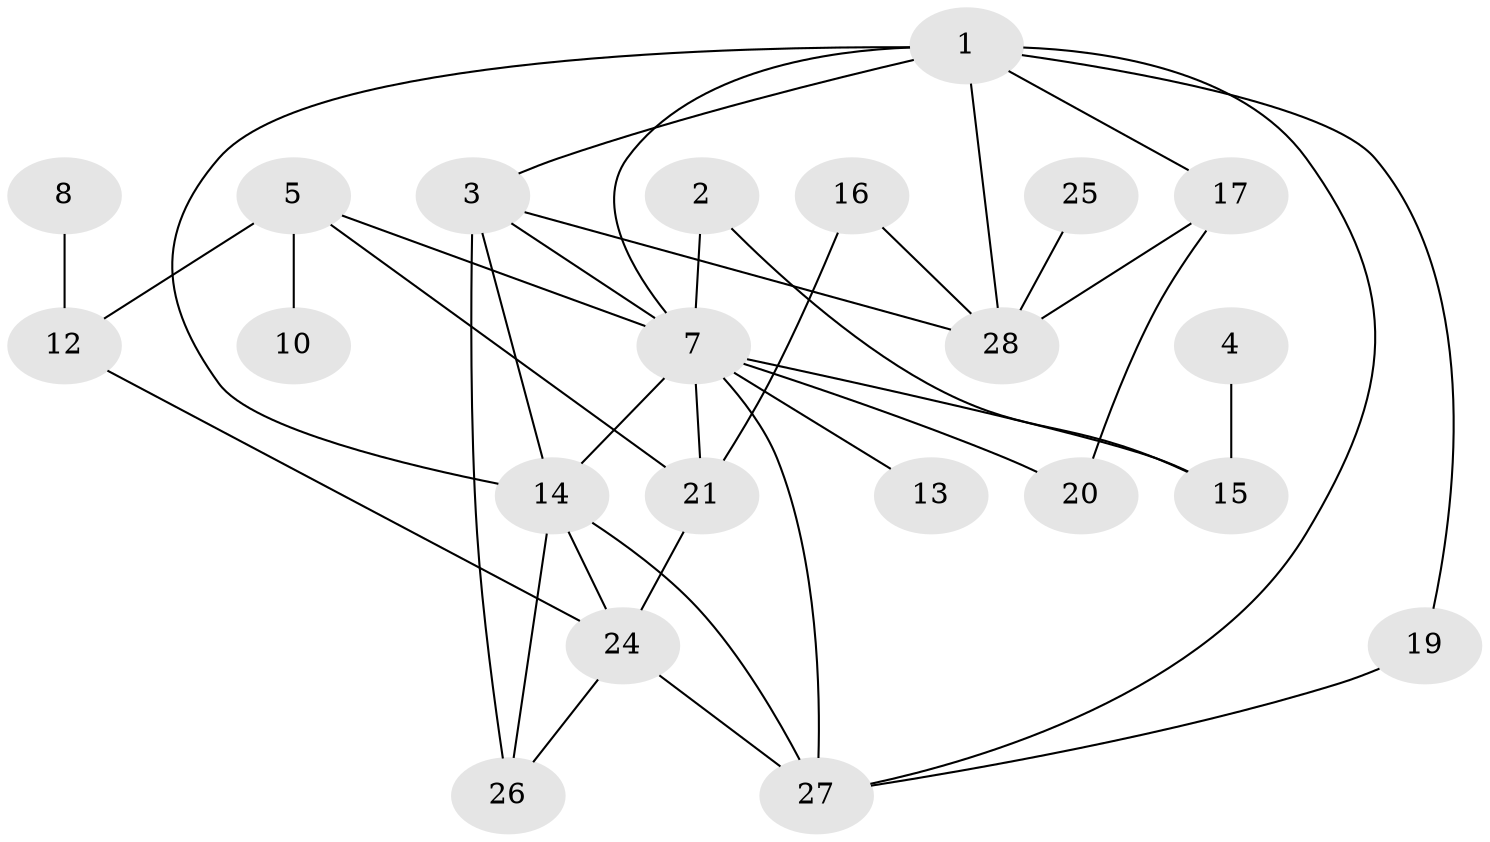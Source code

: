 // original degree distribution, {4: 0.11290322580645161, 3: 0.27419354838709675, 1: 0.12903225806451613, 2: 0.25806451612903225, 0: 0.12903225806451613, 6: 0.04838709677419355, 5: 0.04838709677419355}
// Generated by graph-tools (version 1.1) at 2025/33/03/09/25 02:33:35]
// undirected, 22 vertices, 38 edges
graph export_dot {
graph [start="1"]
  node [color=gray90,style=filled];
  1;
  2;
  3;
  4;
  5;
  7;
  8;
  10;
  12;
  13;
  14;
  15;
  16;
  17;
  19;
  20;
  21;
  24;
  25;
  26;
  27;
  28;
  1 -- 3 [weight=1.0];
  1 -- 7 [weight=1.0];
  1 -- 14 [weight=2.0];
  1 -- 17 [weight=1.0];
  1 -- 19 [weight=2.0];
  1 -- 27 [weight=1.0];
  1 -- 28 [weight=1.0];
  2 -- 7 [weight=1.0];
  2 -- 15 [weight=1.0];
  3 -- 7 [weight=1.0];
  3 -- 14 [weight=2.0];
  3 -- 26 [weight=1.0];
  3 -- 28 [weight=1.0];
  4 -- 15 [weight=1.0];
  5 -- 7 [weight=1.0];
  5 -- 10 [weight=2.0];
  5 -- 12 [weight=1.0];
  5 -- 21 [weight=1.0];
  7 -- 13 [weight=2.0];
  7 -- 14 [weight=1.0];
  7 -- 15 [weight=1.0];
  7 -- 20 [weight=1.0];
  7 -- 21 [weight=1.0];
  7 -- 27 [weight=2.0];
  8 -- 12 [weight=1.0];
  12 -- 24 [weight=1.0];
  14 -- 24 [weight=1.0];
  14 -- 26 [weight=1.0];
  14 -- 27 [weight=1.0];
  16 -- 21 [weight=1.0];
  16 -- 28 [weight=1.0];
  17 -- 20 [weight=1.0];
  17 -- 28 [weight=1.0];
  19 -- 27 [weight=2.0];
  21 -- 24 [weight=2.0];
  24 -- 26 [weight=1.0];
  24 -- 27 [weight=1.0];
  25 -- 28 [weight=2.0];
}

